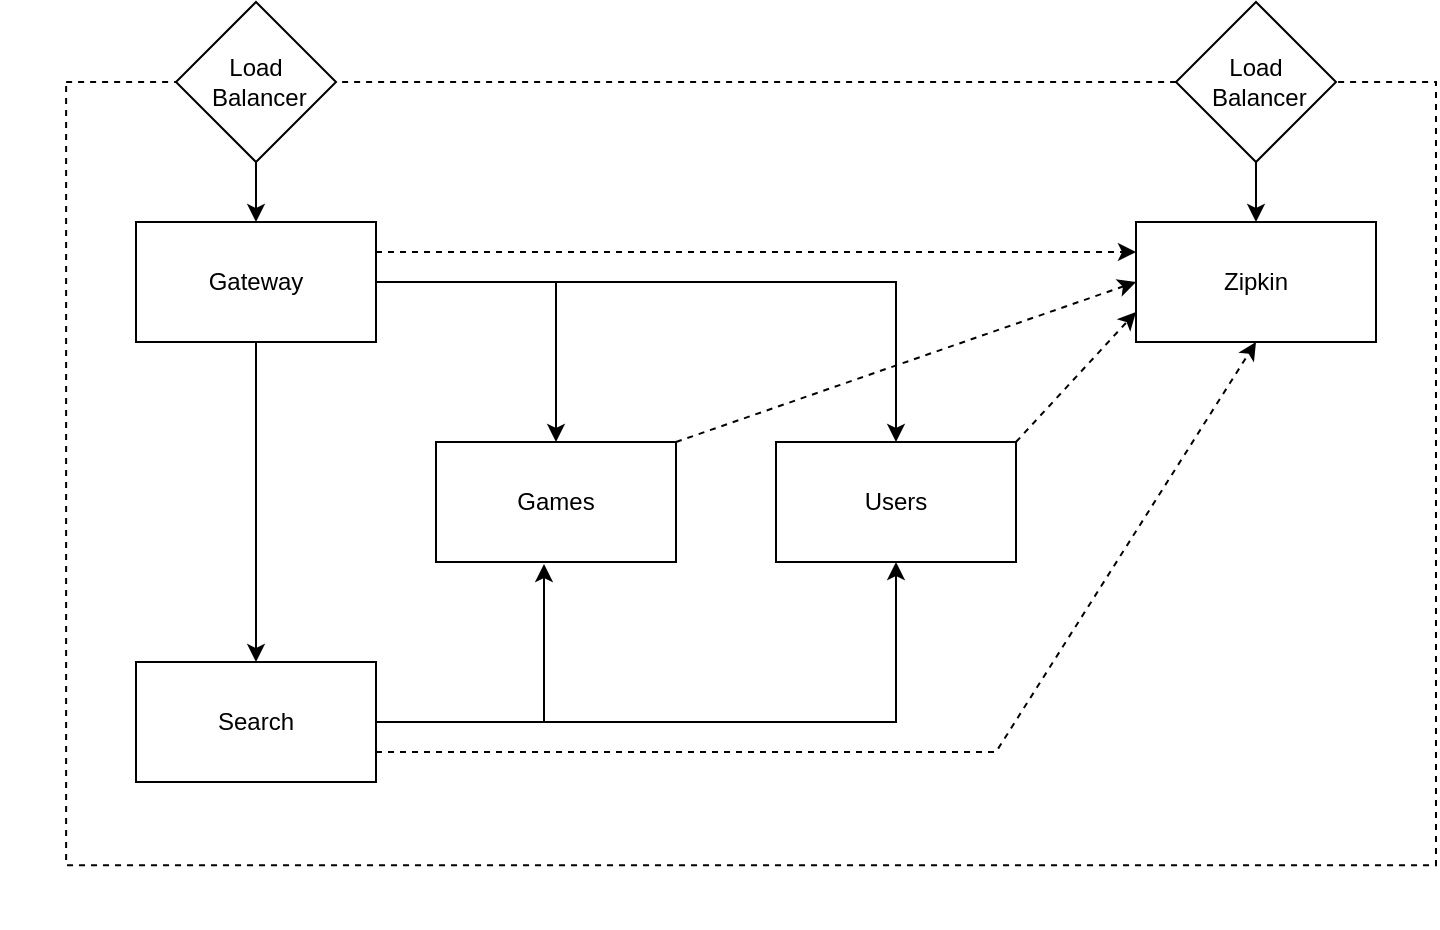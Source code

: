 <mxfile version="14.6.9" type="device"><diagram id="jN2Nk5kNAAJx4Lit9NSg" name="Page-1"><mxGraphModel dx="2062" dy="1199" grid="1" gridSize="10" guides="1" tooltips="1" connect="1" arrows="1" fold="1" page="1" pageScale="1" pageWidth="827" pageHeight="1169" math="0" shadow="0"><root><mxCell id="0"/><mxCell id="1" parent="0"/><mxCell id="CeKpo5k3KaYtq3Czo3bG-1" value="" style="rounded=0;whiteSpace=wrap;html=1;dashed=1;" vertex="1" parent="1"><mxGeometry x="145.062" y="290" width="684.938" height="391.581" as="geometry"/></mxCell><mxCell id="CeKpo5k3KaYtq3Czo3bG-3" value="" style="shape=image;verticalLabelPosition=bottom;labelBackgroundColor=#ffffff;verticalAlign=top;aspect=fixed;imageAspect=0;image=https://kubernetes.io/images/favicon.png;" vertex="1" parent="1"><mxGeometry x="112.08" y="644.639" width="67.918" height="67.918" as="geometry"/></mxCell><mxCell id="CeKpo5k3KaYtq3Czo3bG-21" style="edgeStyle=orthogonalEdgeStyle;rounded=0;orthogonalLoop=1;jettySize=auto;html=1;exitX=0.157;exitY=0;exitDx=0;exitDy=0;entryX=0.5;entryY=0;entryDx=0;entryDy=0;exitPerimeter=0;" edge="1" parent="1" source="CeKpo5k3KaYtq3Czo3bG-1" target="CeKpo5k3KaYtq3Czo3bG-4"><mxGeometry relative="1" as="geometry"><Array as="points"><mxPoint x="240" y="300"/></Array></mxGeometry></mxCell><mxCell id="CeKpo5k3KaYtq3Czo3bG-12" style="edgeStyle=orthogonalEdgeStyle;rounded=0;orthogonalLoop=1;jettySize=auto;html=1;exitX=1;exitY=0.5;exitDx=0;exitDy=0;" edge="1" parent="1" source="CeKpo5k3KaYtq3Czo3bG-4" target="CeKpo5k3KaYtq3Czo3bG-7"><mxGeometry relative="1" as="geometry"/></mxCell><mxCell id="CeKpo5k3KaYtq3Czo3bG-15" style="edgeStyle=orthogonalEdgeStyle;rounded=0;orthogonalLoop=1;jettySize=auto;html=1;exitX=1;exitY=0.5;exitDx=0;exitDy=0;entryX=0.5;entryY=0;entryDx=0;entryDy=0;" edge="1" parent="1" source="CeKpo5k3KaYtq3Czo3bG-4" target="CeKpo5k3KaYtq3Czo3bG-8"><mxGeometry relative="1" as="geometry"/></mxCell><mxCell id="CeKpo5k3KaYtq3Czo3bG-17" style="edgeStyle=orthogonalEdgeStyle;rounded=0;orthogonalLoop=1;jettySize=auto;html=1;exitX=0.5;exitY=1;exitDx=0;exitDy=0;entryX=0.5;entryY=0;entryDx=0;entryDy=0;" edge="1" parent="1" source="CeKpo5k3KaYtq3Czo3bG-4" target="CeKpo5k3KaYtq3Czo3bG-5"><mxGeometry relative="1" as="geometry"/></mxCell><mxCell id="CeKpo5k3KaYtq3Czo3bG-27" style="rounded=0;orthogonalLoop=1;jettySize=auto;html=1;entryX=0;entryY=0.25;entryDx=0;entryDy=0;dashed=1;exitX=1;exitY=0.25;exitDx=0;exitDy=0;" edge="1" parent="1" source="CeKpo5k3KaYtq3Czo3bG-4" target="CeKpo5k3KaYtq3Czo3bG-23"><mxGeometry relative="1" as="geometry"/></mxCell><mxCell id="CeKpo5k3KaYtq3Czo3bG-4" value="Gateway" style="rounded=0;whiteSpace=wrap;html=1;" vertex="1" parent="1"><mxGeometry x="180" y="360" width="120" height="60" as="geometry"/></mxCell><mxCell id="CeKpo5k3KaYtq3Czo3bG-18" style="edgeStyle=orthogonalEdgeStyle;rounded=0;orthogonalLoop=1;jettySize=auto;html=1;exitX=1;exitY=0.5;exitDx=0;exitDy=0;entryX=0.45;entryY=1.017;entryDx=0;entryDy=0;entryPerimeter=0;" edge="1" parent="1" source="CeKpo5k3KaYtq3Czo3bG-5" target="CeKpo5k3KaYtq3Czo3bG-8"><mxGeometry relative="1" as="geometry"/></mxCell><mxCell id="CeKpo5k3KaYtq3Czo3bG-19" style="edgeStyle=orthogonalEdgeStyle;rounded=0;orthogonalLoop=1;jettySize=auto;html=1;exitX=1;exitY=0.5;exitDx=0;exitDy=0;entryX=0.5;entryY=1;entryDx=0;entryDy=0;" edge="1" parent="1" source="CeKpo5k3KaYtq3Czo3bG-5" target="CeKpo5k3KaYtq3Czo3bG-7"><mxGeometry relative="1" as="geometry"/></mxCell><mxCell id="CeKpo5k3KaYtq3Czo3bG-30" style="edgeStyle=none;rounded=0;orthogonalLoop=1;jettySize=auto;html=1;exitX=1;exitY=0.75;exitDx=0;exitDy=0;entryX=0.5;entryY=1;entryDx=0;entryDy=0;dashed=1;" edge="1" parent="1" source="CeKpo5k3KaYtq3Czo3bG-5" target="CeKpo5k3KaYtq3Czo3bG-23"><mxGeometry relative="1" as="geometry"><Array as="points"><mxPoint x="610" y="625"/></Array></mxGeometry></mxCell><mxCell id="CeKpo5k3KaYtq3Czo3bG-5" value="Search" style="rounded=0;whiteSpace=wrap;html=1;" vertex="1" parent="1"><mxGeometry x="180" y="580" width="120" height="60" as="geometry"/></mxCell><mxCell id="CeKpo5k3KaYtq3Czo3bG-29" style="edgeStyle=none;rounded=0;orthogonalLoop=1;jettySize=auto;html=1;exitX=1;exitY=0;exitDx=0;exitDy=0;entryX=0;entryY=0.75;entryDx=0;entryDy=0;dashed=1;" edge="1" parent="1" source="CeKpo5k3KaYtq3Czo3bG-7" target="CeKpo5k3KaYtq3Czo3bG-23"><mxGeometry relative="1" as="geometry"/></mxCell><mxCell id="CeKpo5k3KaYtq3Czo3bG-7" value="Users" style="rounded=0;whiteSpace=wrap;html=1;" vertex="1" parent="1"><mxGeometry x="500" y="470" width="120" height="60" as="geometry"/></mxCell><mxCell id="CeKpo5k3KaYtq3Czo3bG-28" style="edgeStyle=none;rounded=0;orthogonalLoop=1;jettySize=auto;html=1;exitX=1;exitY=0;exitDx=0;exitDy=0;entryX=0;entryY=0.5;entryDx=0;entryDy=0;dashed=1;" edge="1" parent="1" source="CeKpo5k3KaYtq3Czo3bG-8" target="CeKpo5k3KaYtq3Czo3bG-23"><mxGeometry relative="1" as="geometry"/></mxCell><mxCell id="CeKpo5k3KaYtq3Czo3bG-8" value="Games" style="rounded=0;whiteSpace=wrap;html=1;" vertex="1" parent="1"><mxGeometry x="330" y="470" width="120" height="60" as="geometry"/></mxCell><mxCell id="CeKpo5k3KaYtq3Czo3bG-22" value="Load&lt;br&gt;&amp;nbsp;Balancer" style="rhombus;whiteSpace=wrap;html=1;aspect=fixed;" vertex="1" parent="1"><mxGeometry x="200" y="250" width="80" height="80" as="geometry"/></mxCell><mxCell id="CeKpo5k3KaYtq3Czo3bG-23" value="Zipkin" style="rounded=0;whiteSpace=wrap;html=1;" vertex="1" parent="1"><mxGeometry x="680" y="360" width="120" height="60" as="geometry"/></mxCell><mxCell id="CeKpo5k3KaYtq3Czo3bG-26" style="edgeStyle=orthogonalEdgeStyle;rounded=0;orthogonalLoop=1;jettySize=auto;html=1;exitX=0.5;exitY=1;exitDx=0;exitDy=0;entryX=0.5;entryY=0;entryDx=0;entryDy=0;" edge="1" parent="1" source="CeKpo5k3KaYtq3Czo3bG-25" target="CeKpo5k3KaYtq3Czo3bG-23"><mxGeometry relative="1" as="geometry"/></mxCell><mxCell id="CeKpo5k3KaYtq3Czo3bG-25" value="Load&lt;br&gt;&amp;nbsp;Balancer" style="rhombus;whiteSpace=wrap;html=1;aspect=fixed;" vertex="1" parent="1"><mxGeometry x="700" y="250" width="80" height="80" as="geometry"/></mxCell></root></mxGraphModel></diagram></mxfile>